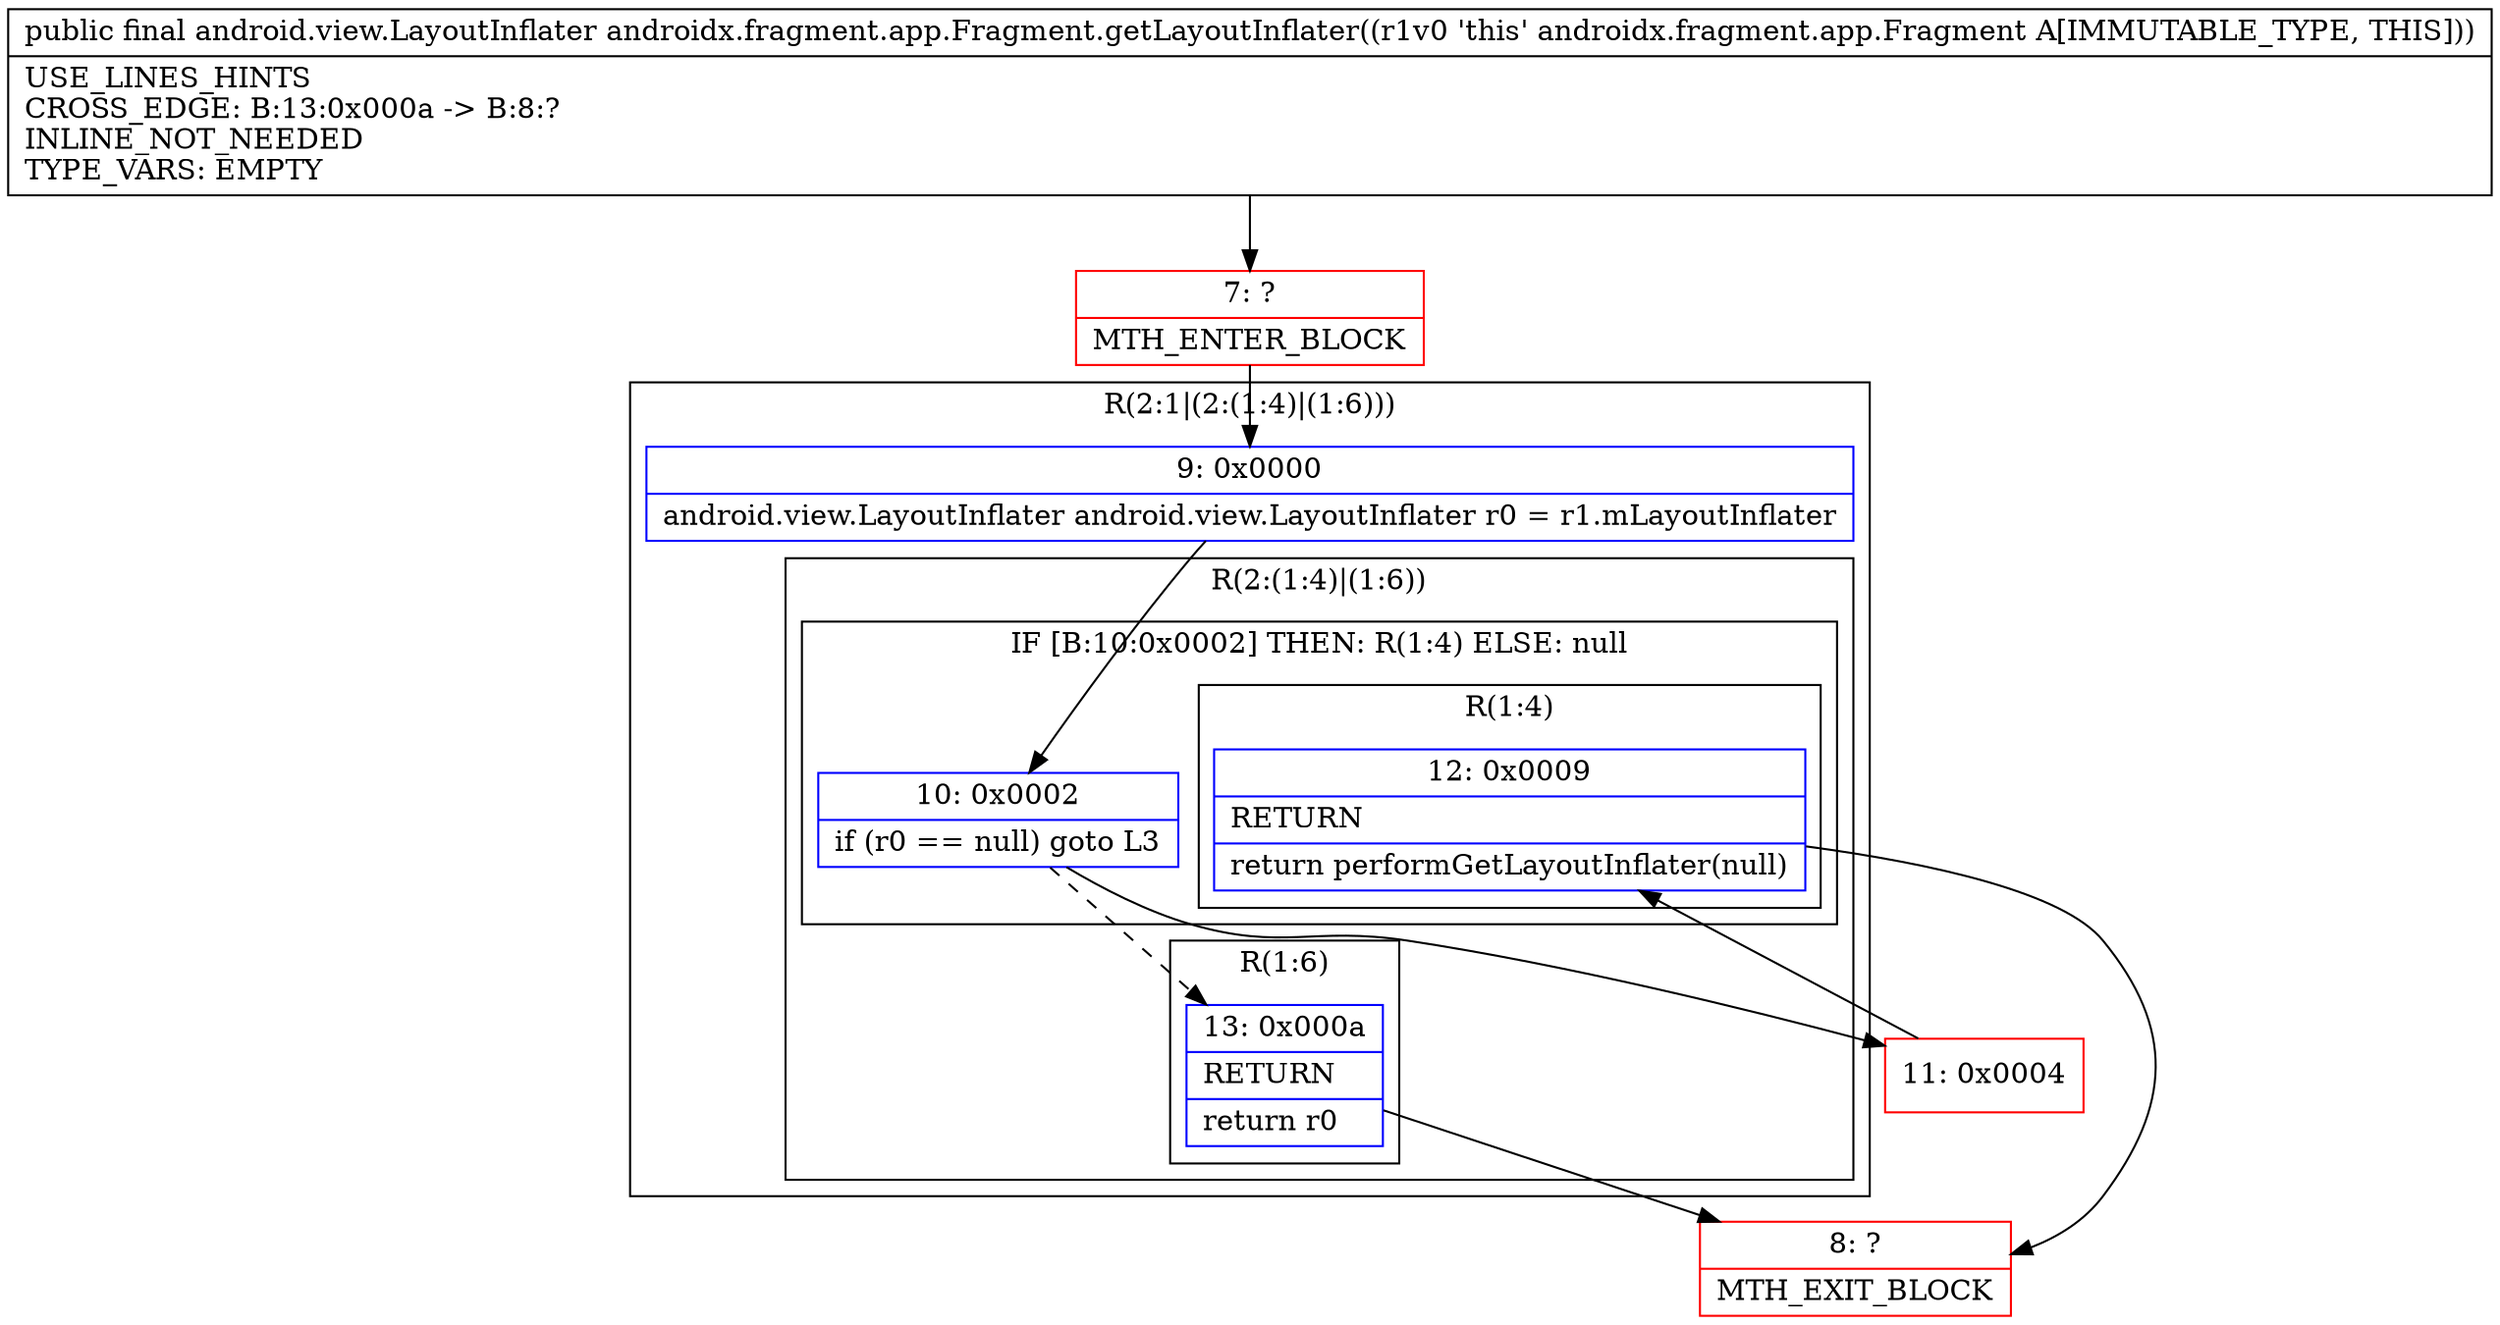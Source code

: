 digraph "CFG forandroidx.fragment.app.Fragment.getLayoutInflater()Landroid\/view\/LayoutInflater;" {
subgraph cluster_Region_1340053614 {
label = "R(2:1|(2:(1:4)|(1:6)))";
node [shape=record,color=blue];
Node_9 [shape=record,label="{9\:\ 0x0000|android.view.LayoutInflater android.view.LayoutInflater r0 = r1.mLayoutInflater\l}"];
subgraph cluster_Region_1735513274 {
label = "R(2:(1:4)|(1:6))";
node [shape=record,color=blue];
subgraph cluster_IfRegion_316160645 {
label = "IF [B:10:0x0002] THEN: R(1:4) ELSE: null";
node [shape=record,color=blue];
Node_10 [shape=record,label="{10\:\ 0x0002|if (r0 == null) goto L3\l}"];
subgraph cluster_Region_949164100 {
label = "R(1:4)";
node [shape=record,color=blue];
Node_12 [shape=record,label="{12\:\ 0x0009|RETURN\l|return performGetLayoutInflater(null)\l}"];
}
}
subgraph cluster_Region_1646060931 {
label = "R(1:6)";
node [shape=record,color=blue];
Node_13 [shape=record,label="{13\:\ 0x000a|RETURN\l|return r0\l}"];
}
}
}
Node_7 [shape=record,color=red,label="{7\:\ ?|MTH_ENTER_BLOCK\l}"];
Node_11 [shape=record,color=red,label="{11\:\ 0x0004}"];
Node_8 [shape=record,color=red,label="{8\:\ ?|MTH_EXIT_BLOCK\l}"];
MethodNode[shape=record,label="{public final android.view.LayoutInflater androidx.fragment.app.Fragment.getLayoutInflater((r1v0 'this' androidx.fragment.app.Fragment A[IMMUTABLE_TYPE, THIS]))  | USE_LINES_HINTS\lCROSS_EDGE: B:13:0x000a \-\> B:8:?\lINLINE_NOT_NEEDED\lTYPE_VARS: EMPTY\l}"];
MethodNode -> Node_7;Node_9 -> Node_10;
Node_10 -> Node_11;
Node_10 -> Node_13[style=dashed];
Node_12 -> Node_8;
Node_13 -> Node_8;
Node_7 -> Node_9;
Node_11 -> Node_12;
}

